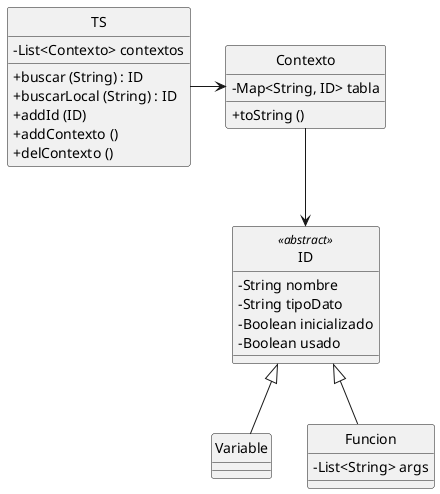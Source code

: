 @startuml TablaSimbolos

skinparam ClassAttributeIconSize 0
hide circle

class TS {
    - List<Contexto> contextos
    + buscar (String) : ID
    + buscarLocal (String) : ID
    + addId (ID)
    + addContexto ()
    + delContexto ()
}

class Contexto {
    - Map<String, ID> tabla
    + toString ()
}

class ID <<abstract>> {
    - String nombre
    - String tipoDato
    - Boolean inicializado
    - Boolean usado
}

class Variable { }

class Funcion {
    - List<String> args
}

TS -> Contexto
Contexto --> ID
ID <|-- Variable
ID <|-- Funcion

@enduml